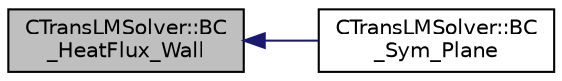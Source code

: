 digraph "CTransLMSolver::BC_HeatFlux_Wall"
{
  edge [fontname="Helvetica",fontsize="10",labelfontname="Helvetica",labelfontsize="10"];
  node [fontname="Helvetica",fontsize="10",shape=record];
  rankdir="LR";
  Node49 [label="CTransLMSolver::BC\l_HeatFlux_Wall",height=0.2,width=0.4,color="black", fillcolor="grey75", style="filled", fontcolor="black"];
  Node49 -> Node50 [dir="back",color="midnightblue",fontsize="10",style="solid",fontname="Helvetica"];
  Node50 [label="CTransLMSolver::BC\l_Sym_Plane",height=0.2,width=0.4,color="black", fillcolor="white", style="filled",URL="$class_c_trans_l_m_solver.html#a306459393b26c40177fe9a86473ce030",tooltip="Impose the symmetry condition. "];
}

